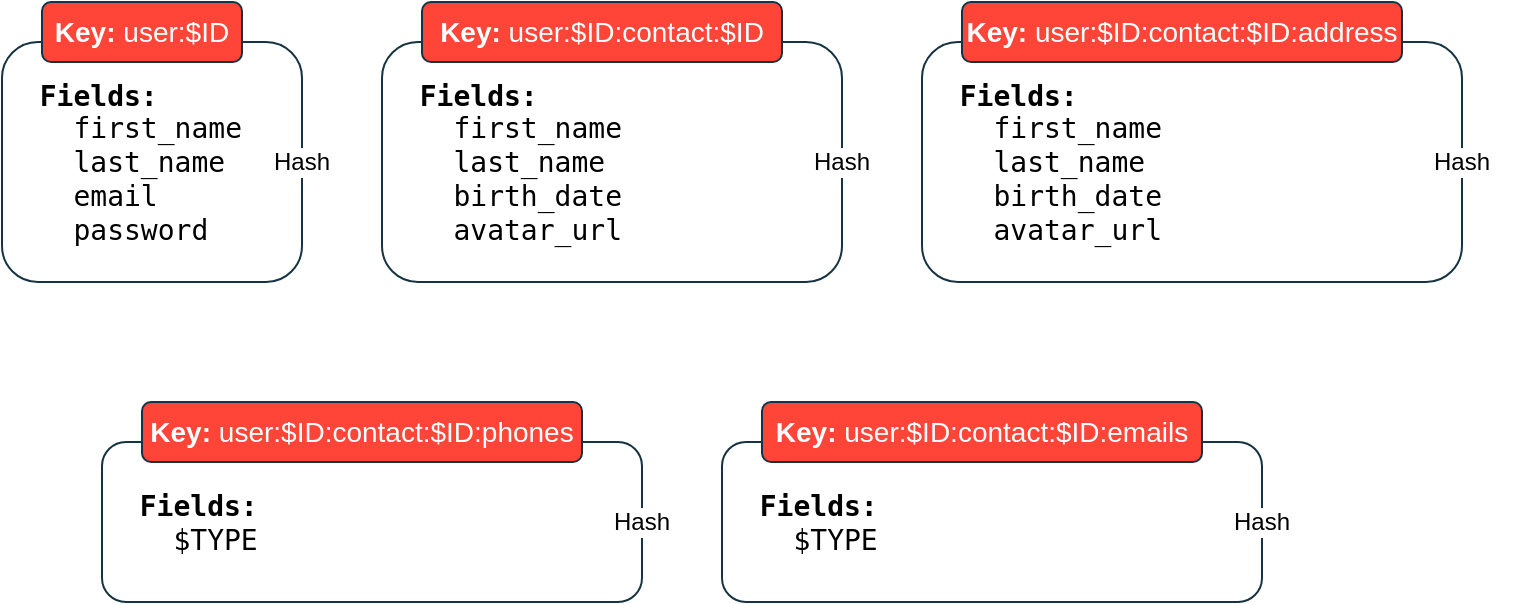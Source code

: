 <mxfile version="28.0.6">
  <diagram name="Page-1" id="hq2FY4amXDsmqVs34_8E">
    <mxGraphModel dx="1426" dy="848" grid="1" gridSize="10" guides="1" tooltips="1" connect="1" arrows="1" fold="1" page="1" pageScale="1" pageWidth="850" pageHeight="1100" math="0" shadow="0">
      <root>
        <mxCell id="0" />
        <mxCell id="1" parent="0" />
        <mxCell id="zkLwLK50BTaEUmzzBnkF-3" value="&lt;div style=&quot;font-family: &amp;quot;Droid Sans Mono&amp;quot;, &amp;quot;monospace&amp;quot;, monospace; font-size: 14px; white-space: pre;&quot;&gt;&lt;span style=&quot;background-color: rgb(255, 255, 255);&quot;&gt;&lt;b&gt;  Fields:&lt;/b&gt;&lt;/span&gt;&lt;/div&gt;&lt;div style=&quot;font-family: &amp;quot;Droid Sans Mono&amp;quot;, &amp;quot;monospace&amp;quot;, monospace; font-size: 14px; white-space: pre;&quot;&gt;&lt;span style=&quot;background-color: rgb(255, 255, 255);&quot;&gt;&lt;font style=&quot;color: rgb(0, 0, 0);&quot;&gt;&lt;span&gt;    first_name&lt;/span&gt;&lt;/font&gt;&lt;/span&gt;&lt;/div&gt;&lt;div style=&quot;font-family: &amp;quot;Droid Sans Mono&amp;quot;, &amp;quot;monospace&amp;quot;, monospace; font-size: 14px; white-space: pre;&quot;&gt;&lt;span style=&quot;background-color: rgb(255, 255, 255);&quot;&gt;&lt;font style=&quot;color: rgb(0, 0, 0);&quot;&gt;&lt;span&gt;    last_name&lt;/span&gt;&lt;/font&gt;&lt;/span&gt;&lt;/div&gt;&lt;div style=&quot;font-family: &amp;quot;Droid Sans Mono&amp;quot;, &amp;quot;monospace&amp;quot;, monospace; font-size: 14px; white-space: pre;&quot;&gt;&lt;span style=&quot;background-color: rgb(255, 255, 255);&quot;&gt;&lt;font style=&quot;color: rgb(0, 0, 0);&quot;&gt;&lt;span&gt;    email&lt;/span&gt;&lt;/font&gt;&lt;/span&gt;&lt;/div&gt;&lt;div style=&quot;font-family: &amp;quot;Droid Sans Mono&amp;quot;, &amp;quot;monospace&amp;quot;, monospace; font-size: 14px; white-space: pre;&quot;&gt;&lt;span style=&quot;background-color: rgb(255, 255, 255);&quot;&gt;&lt;font style=&quot;color: rgb(0, 0, 0);&quot;&gt;&lt;span&gt;    password&lt;/span&gt;&lt;/font&gt;&lt;/span&gt;&lt;/div&gt;" style="rounded=1;whiteSpace=wrap;html=1;align=left;fontStyle=0;strokeColor=#163341;" parent="1" vertex="1">
          <mxGeometry x="40" y="60" width="150" height="120" as="geometry" />
        </mxCell>
        <mxCell id="zkLwLK50BTaEUmzzBnkF-2" value="&lt;font style=&quot;font-size: 14px;&quot;&gt;&lt;b&gt;Key:&lt;/b&gt; user:$ID&lt;/font&gt;" style="rounded=1;whiteSpace=wrap;html=1;fillColor=#FF4438;fontColor=#FFFFFF;strokeColor=#163341;" parent="1" vertex="1">
          <mxGeometry x="60" y="40" width="100" height="30" as="geometry" />
        </mxCell>
        <mxCell id="zkLwLK50BTaEUmzzBnkF-5" value="Hash" style="text;html=1;align=center;verticalAlign=middle;whiteSpace=wrap;rounded=0;labelBackgroundColor=default;labelBorderColor=none;" parent="1" vertex="1">
          <mxGeometry x="160" y="105" width="60" height="30" as="geometry" />
        </mxCell>
        <mxCell id="zkLwLK50BTaEUmzzBnkF-6" value="&lt;div style=&quot;font-family: &amp;quot;Droid Sans Mono&amp;quot;, &amp;quot;monospace&amp;quot;, monospace; font-size: 14px; white-space: pre;&quot;&gt;&lt;span style=&quot;&quot;&gt;&lt;b&gt;  Fields:&lt;/b&gt;&lt;/span&gt;&lt;/div&gt;&lt;div style=&quot;font-family: &amp;quot;Droid Sans Mono&amp;quot;, &amp;quot;monospace&amp;quot;, monospace; font-size: 14px; white-space: pre;&quot;&gt;&lt;span style=&quot;&quot;&gt;&lt;font style=&quot;&quot;&gt;&lt;span&gt;    first_name&lt;/span&gt;&lt;/font&gt;&lt;/span&gt;&lt;/div&gt;&lt;div style=&quot;font-family: &amp;quot;Droid Sans Mono&amp;quot;, &amp;quot;monospace&amp;quot;, monospace; font-size: 14px; white-space: pre;&quot;&gt;&lt;span style=&quot;&quot;&gt;&lt;font style=&quot;&quot;&gt;&lt;span&gt;    last_name&lt;/span&gt;&lt;/font&gt;&lt;/span&gt;&lt;/div&gt;&lt;div style=&quot;font-family: &amp;quot;Droid Sans Mono&amp;quot;, &amp;quot;monospace&amp;quot;, monospace; font-size: 14px; white-space: pre;&quot;&gt;&lt;span style=&quot;&quot;&gt;&lt;font style=&quot;&quot;&gt;&lt;span&gt;    &lt;/span&gt;&lt;/font&gt;&lt;/span&gt;&lt;span style=&quot;&quot;&gt;birth_date&lt;/span&gt;&lt;/div&gt;&lt;div style=&quot;font-family: &amp;quot;Droid Sans Mono&amp;quot;, &amp;quot;monospace&amp;quot;, monospace; font-size: 14px; white-space: pre;&quot;&gt;&lt;span style=&quot;&quot;&gt;&lt;font style=&quot;&quot;&gt;&lt;span&gt;    &lt;/span&gt;&lt;/font&gt;&lt;/span&gt;&lt;span style=&quot;&quot;&gt;avatar_url&lt;/span&gt;&lt;/div&gt;" style="rounded=1;whiteSpace=wrap;html=1;align=left;fontStyle=0;strokeColor=#163341;fontColor=#000000;labelBackgroundColor=none;" parent="1" vertex="1">
          <mxGeometry x="230" y="60" width="230" height="120" as="geometry" />
        </mxCell>
        <mxCell id="zkLwLK50BTaEUmzzBnkF-7" value="&lt;font style=&quot;font-size: 14px;&quot;&gt;&lt;b&gt;Key:&lt;/b&gt; user:$ID:contact:$ID&lt;/font&gt;" style="rounded=1;whiteSpace=wrap;html=1;fillColor=#FF4438;fontColor=#FFFFFF;strokeColor=#163341;" parent="1" vertex="1">
          <mxGeometry x="250" y="40" width="180" height="30" as="geometry" />
        </mxCell>
        <mxCell id="zkLwLK50BTaEUmzzBnkF-8" value="Hash" style="text;html=1;align=center;verticalAlign=middle;whiteSpace=wrap;rounded=0;labelBackgroundColor=default;labelBorderColor=none;" parent="1" vertex="1">
          <mxGeometry x="430" y="105" width="60" height="30" as="geometry" />
        </mxCell>
        <mxCell id="zkLwLK50BTaEUmzzBnkF-9" value="&lt;div style=&quot;font-family: &amp;quot;Droid Sans Mono&amp;quot;, &amp;quot;monospace&amp;quot;, monospace; font-size: 14px; white-space: pre;&quot;&gt;&lt;span style=&quot;&quot;&gt;&lt;b&gt;  Fields:&lt;/b&gt;&lt;/span&gt;&lt;/div&gt;&lt;div style=&quot;font-family: &amp;quot;Droid Sans Mono&amp;quot;, &amp;quot;monospace&amp;quot;, monospace; font-size: 14px; white-space: pre;&quot;&gt;&lt;span style=&quot;&quot;&gt;&lt;font style=&quot;&quot;&gt;&lt;span&gt;    first_name&lt;/span&gt;&lt;/font&gt;&lt;/span&gt;&lt;/div&gt;&lt;div style=&quot;font-family: &amp;quot;Droid Sans Mono&amp;quot;, &amp;quot;monospace&amp;quot;, monospace; font-size: 14px; white-space: pre;&quot;&gt;&lt;span style=&quot;&quot;&gt;&lt;font style=&quot;&quot;&gt;&lt;span&gt;    last_name&lt;/span&gt;&lt;/font&gt;&lt;/span&gt;&lt;/div&gt;&lt;div style=&quot;font-family: &amp;quot;Droid Sans Mono&amp;quot;, &amp;quot;monospace&amp;quot;, monospace; font-size: 14px; white-space: pre;&quot;&gt;&lt;span style=&quot;&quot;&gt;&lt;font style=&quot;&quot;&gt;&lt;span&gt;    &lt;/span&gt;&lt;/font&gt;&lt;/span&gt;&lt;span style=&quot;&quot;&gt;birth_date&lt;/span&gt;&lt;/div&gt;&lt;div style=&quot;font-family: &amp;quot;Droid Sans Mono&amp;quot;, &amp;quot;monospace&amp;quot;, monospace; font-size: 14px; white-space: pre;&quot;&gt;&lt;span style=&quot;&quot;&gt;&lt;font style=&quot;&quot;&gt;&lt;span&gt;    &lt;/span&gt;&lt;/font&gt;&lt;/span&gt;&lt;span style=&quot;&quot;&gt;avatar_url&lt;/span&gt;&lt;/div&gt;" style="rounded=1;whiteSpace=wrap;html=1;align=left;fontStyle=0;strokeColor=#163341;fontColor=#000000;labelBackgroundColor=none;" parent="1" vertex="1">
          <mxGeometry x="500" y="60" width="270" height="120" as="geometry" />
        </mxCell>
        <mxCell id="zkLwLK50BTaEUmzzBnkF-10" value="&lt;font style=&quot;font-size: 14px;&quot;&gt;&lt;b&gt;Key:&lt;/b&gt; user:$ID:contact:$ID:address&lt;/font&gt;" style="rounded=1;whiteSpace=wrap;html=1;fillColor=#FF4438;fontColor=#FFFFFF;strokeColor=#163341;" parent="1" vertex="1">
          <mxGeometry x="520" y="40" width="220" height="30" as="geometry" />
        </mxCell>
        <mxCell id="zkLwLK50BTaEUmzzBnkF-13" value="&lt;div style=&quot;font-family: &amp;quot;Droid Sans Mono&amp;quot;, &amp;quot;monospace&amp;quot;, monospace; font-size: 14px; white-space: pre;&quot;&gt;&lt;b style=&quot;background-color: transparent; color: light-dark(rgb(0, 0, 0), rgb(237, 237, 237));&quot;&gt;  Fields:&lt;/b&gt;&lt;/div&gt;&lt;div style=&quot;font-family: &amp;quot;Droid Sans Mono&amp;quot;, &amp;quot;monospace&amp;quot;, monospace; font-size: 14px; white-space: pre;&quot;&gt;&lt;span style=&quot;&quot;&gt;&lt;font style=&quot;&quot;&gt;&lt;span&gt;    &lt;/span&gt;&lt;/font&gt;&lt;/span&gt;&lt;span style=&quot;background-color: transparent; color: light-dark(rgb(0, 0, 0), rgb(237, 237, 237));&quot;&gt;$TYPE&lt;/span&gt;&lt;/div&gt;" style="rounded=1;whiteSpace=wrap;html=1;align=left;fontStyle=0;strokeColor=#163341;fontColor=#000000;labelBackgroundColor=none;" parent="1" vertex="1">
          <mxGeometry x="400" y="260" width="270" height="80" as="geometry" />
        </mxCell>
        <mxCell id="zkLwLK50BTaEUmzzBnkF-14" value="&lt;font style=&quot;font-size: 14px;&quot;&gt;&lt;b&gt;Key:&lt;/b&gt; user:$ID:contact:$ID:emails&lt;/font&gt;" style="rounded=1;whiteSpace=wrap;html=1;fillColor=#FF4438;fontColor=#FFFFFF;strokeColor=#163341;" parent="1" vertex="1">
          <mxGeometry x="420" y="240" width="220" height="30" as="geometry" />
        </mxCell>
        <mxCell id="zkLwLK50BTaEUmzzBnkF-15" value="&lt;div style=&quot;font-family: &amp;quot;Droid Sans Mono&amp;quot;, &amp;quot;monospace&amp;quot;, monospace; font-size: 14px; white-space: pre;&quot;&gt;&lt;b style=&quot;background-color: transparent; color: light-dark(rgb(0, 0, 0), rgb(237, 237, 237));&quot;&gt;  Fields:&lt;/b&gt;&lt;/div&gt;&lt;div style=&quot;font-family: &amp;quot;Droid Sans Mono&amp;quot;, &amp;quot;monospace&amp;quot;, monospace; font-size: 14px; white-space: pre;&quot;&gt;&lt;span style=&quot;&quot;&gt;&lt;font style=&quot;&quot;&gt;&lt;span&gt;    &lt;/span&gt;&lt;/font&gt;&lt;/span&gt;&lt;span style=&quot;background-color: transparent; color: light-dark(rgb(0, 0, 0), rgb(237, 237, 237));&quot;&gt;$TYPE&lt;/span&gt;&lt;/div&gt;" style="rounded=1;whiteSpace=wrap;html=1;align=left;fontStyle=0;strokeColor=#163341;fontColor=#000000;labelBackgroundColor=none;" parent="1" vertex="1">
          <mxGeometry x="90" y="260" width="270" height="80" as="geometry" />
        </mxCell>
        <mxCell id="zkLwLK50BTaEUmzzBnkF-16" value="&lt;font style=&quot;font-size: 14px;&quot;&gt;&lt;b&gt;Key:&lt;/b&gt; user:$ID:contact:$ID:phones&lt;/font&gt;" style="rounded=1;whiteSpace=wrap;html=1;fillColor=#FF4438;fontColor=#FFFFFF;strokeColor=#163341;" parent="1" vertex="1">
          <mxGeometry x="110" y="240" width="220" height="30" as="geometry" />
        </mxCell>
        <mxCell id="zkLwLK50BTaEUmzzBnkF-17" value="Hash" style="text;html=1;align=center;verticalAlign=middle;whiteSpace=wrap;rounded=0;labelBackgroundColor=default;labelBorderColor=none;" parent="1" vertex="1">
          <mxGeometry x="740" y="105" width="60" height="30" as="geometry" />
        </mxCell>
        <mxCell id="zkLwLK50BTaEUmzzBnkF-18" value="Hash" style="text;html=1;align=center;verticalAlign=middle;whiteSpace=wrap;rounded=0;labelBackgroundColor=default;labelBorderColor=none;" parent="1" vertex="1">
          <mxGeometry x="640" y="285" width="60" height="30" as="geometry" />
        </mxCell>
        <mxCell id="zkLwLK50BTaEUmzzBnkF-19" value="Hash" style="text;html=1;align=center;verticalAlign=middle;whiteSpace=wrap;rounded=0;labelBackgroundColor=default;labelBorderColor=none;" parent="1" vertex="1">
          <mxGeometry x="330" y="285" width="60" height="30" as="geometry" />
        </mxCell>
      </root>
    </mxGraphModel>
  </diagram>
</mxfile>
